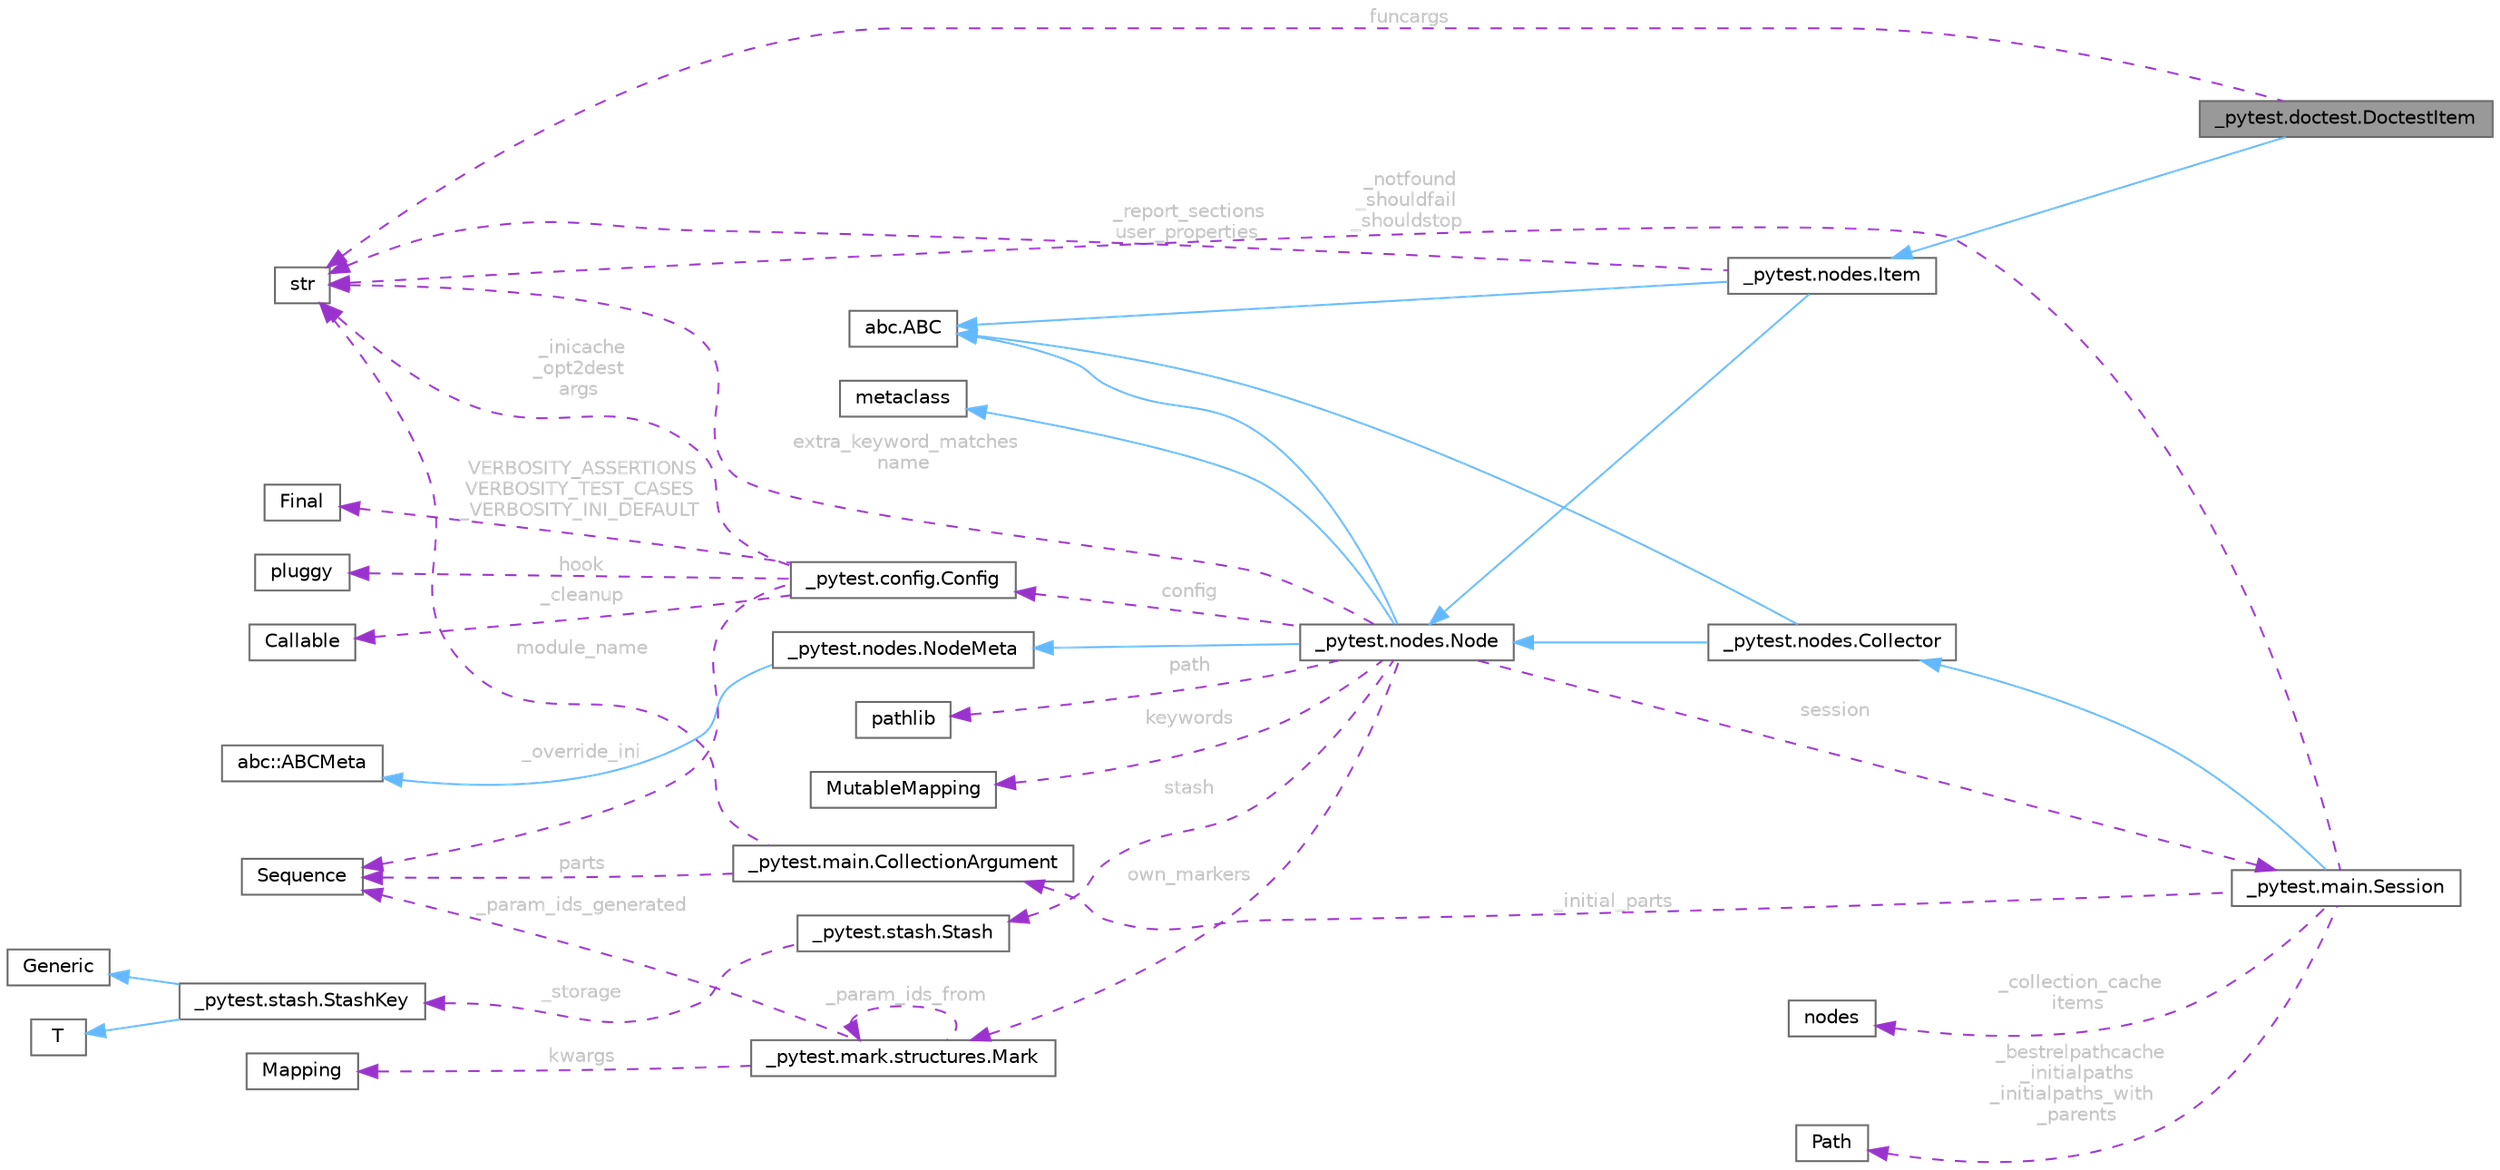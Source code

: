 digraph "_pytest.doctest.DoctestItem"
{
 // LATEX_PDF_SIZE
  bgcolor="transparent";
  edge [fontname=Helvetica,fontsize=10,labelfontname=Helvetica,labelfontsize=10];
  node [fontname=Helvetica,fontsize=10,shape=box,height=0.2,width=0.4];
  rankdir="LR";
  Node1 [id="Node000001",label="_pytest.doctest.DoctestItem",height=0.2,width=0.4,color="gray40", fillcolor="grey60", style="filled", fontcolor="black",tooltip=" "];
  Node2 -> Node1 [id="edge1_Node000001_Node000002",dir="back",color="steelblue1",style="solid",tooltip=" "];
  Node2 [id="Node000002",label="_pytest.nodes.Item",height=0.2,width=0.4,color="gray40", fillcolor="white", style="filled",URL="$class__pytest_1_1nodes_1_1_item.html",tooltip=" "];
  Node3 -> Node2 [id="edge2_Node000002_Node000003",dir="back",color="steelblue1",style="solid",tooltip=" "];
  Node3 [id="Node000003",label="_pytest.nodes.Node",height=0.2,width=0.4,color="gray40", fillcolor="white", style="filled",URL="$class__pytest_1_1nodes_1_1_node.html",tooltip=" "];
  Node4 -> Node3 [id="edge3_Node000003_Node000004",dir="back",color="steelblue1",style="solid",tooltip=" "];
  Node4 [id="Node000004",label="abc.ABC",height=0.2,width=0.4,color="gray40", fillcolor="white", style="filled",tooltip=" "];
  Node5 -> Node3 [id="edge4_Node000003_Node000005",dir="back",color="steelblue1",style="solid",tooltip=" "];
  Node5 [id="Node000005",label="metaclass",height=0.2,width=0.4,color="gray40", fillcolor="white", style="filled",tooltip=" "];
  Node6 -> Node3 [id="edge5_Node000003_Node000006",dir="back",color="steelblue1",style="solid",tooltip=" "];
  Node6 [id="Node000006",label="_pytest.nodes.NodeMeta",height=0.2,width=0.4,color="gray40", fillcolor="white", style="filled",URL="$class__pytest_1_1nodes_1_1_node_meta.html",tooltip=" "];
  Node7 -> Node6 [id="edge6_Node000006_Node000007",dir="back",color="steelblue1",style="solid",tooltip=" "];
  Node7 [id="Node000007",label="abc::ABCMeta",height=0.2,width=0.4,color="gray40", fillcolor="white", style="filled",tooltip=" "];
  Node8 -> Node3 [id="edge7_Node000003_Node000008",dir="back",color="darkorchid3",style="dashed",tooltip=" ",label=" extra_keyword_matches\nname",fontcolor="grey" ];
  Node8 [id="Node000008",label="str",height=0.2,width=0.4,color="gray40", fillcolor="white", style="filled",tooltip=" "];
  Node9 -> Node3 [id="edge8_Node000003_Node000009",dir="back",color="darkorchid3",style="dashed",tooltip=" ",label=" config",fontcolor="grey" ];
  Node9 [id="Node000009",label="_pytest.config.Config",height=0.2,width=0.4,color="gray40", fillcolor="white", style="filled",URL="$class__pytest_1_1config_1_1_config.html",tooltip=" "];
  Node10 -> Node9 [id="edge9_Node000009_Node000010",dir="back",color="darkorchid3",style="dashed",tooltip=" ",label=" VERBOSITY_ASSERTIONS\nVERBOSITY_TEST_CASES\n_VERBOSITY_INI_DEFAULT",fontcolor="grey" ];
  Node10 [id="Node000010",label="Final",height=0.2,width=0.4,color="gray40", fillcolor="white", style="filled",tooltip=" "];
  Node11 -> Node9 [id="edge10_Node000009_Node000011",dir="back",color="darkorchid3",style="dashed",tooltip=" ",label=" hook",fontcolor="grey" ];
  Node11 [id="Node000011",label="pluggy",height=0.2,width=0.4,color="gray40", fillcolor="white", style="filled",tooltip=" "];
  Node8 -> Node9 [id="edge11_Node000009_Node000008",dir="back",color="darkorchid3",style="dashed",tooltip=" ",label=" _inicache\n_opt2dest\nargs",fontcolor="grey" ];
  Node12 -> Node9 [id="edge12_Node000009_Node000012",dir="back",color="darkorchid3",style="dashed",tooltip=" ",label=" _override_ini",fontcolor="grey" ];
  Node12 [id="Node000012",label="Sequence",height=0.2,width=0.4,color="gray40", fillcolor="white", style="filled",tooltip=" "];
  Node13 -> Node9 [id="edge13_Node000009_Node000013",dir="back",color="darkorchid3",style="dashed",tooltip=" ",label=" _cleanup",fontcolor="grey" ];
  Node13 [id="Node000013",label="Callable",height=0.2,width=0.4,color="gray40", fillcolor="white", style="filled",tooltip=" "];
  Node14 -> Node3 [id="edge14_Node000003_Node000014",dir="back",color="darkorchid3",style="dashed",tooltip=" ",label=" session",fontcolor="grey" ];
  Node14 [id="Node000014",label="_pytest.main.Session",height=0.2,width=0.4,color="gray40", fillcolor="white", style="filled",URL="$class__pytest_1_1main_1_1_session.html",tooltip=" "];
  Node15 -> Node14 [id="edge15_Node000014_Node000015",dir="back",color="steelblue1",style="solid",tooltip=" "];
  Node15 [id="Node000015",label="_pytest.nodes.Collector",height=0.2,width=0.4,color="gray40", fillcolor="white", style="filled",URL="$class__pytest_1_1nodes_1_1_collector.html",tooltip=" "];
  Node3 -> Node15 [id="edge16_Node000015_Node000003",dir="back",color="steelblue1",style="solid",tooltip=" "];
  Node4 -> Node15 [id="edge17_Node000015_Node000004",dir="back",color="steelblue1",style="solid",tooltip=" "];
  Node8 -> Node14 [id="edge18_Node000014_Node000008",dir="back",color="darkorchid3",style="dashed",tooltip=" ",label=" _notfound\n_shouldfail\n_shouldstop",fontcolor="grey" ];
  Node16 -> Node14 [id="edge19_Node000014_Node000016",dir="back",color="darkorchid3",style="dashed",tooltip=" ",label=" _bestrelpathcache\n_initialpaths\n_initialpaths_with\l_parents",fontcolor="grey" ];
  Node16 [id="Node000016",label="Path",height=0.2,width=0.4,color="gray40", fillcolor="white", style="filled",tooltip=" "];
  Node17 -> Node14 [id="edge20_Node000014_Node000017",dir="back",color="darkorchid3",style="dashed",tooltip=" ",label=" _initial_parts",fontcolor="grey" ];
  Node17 [id="Node000017",label="_pytest.main.CollectionArgument",height=0.2,width=0.4,color="gray40", fillcolor="white", style="filled",URL="$class__pytest_1_1main_1_1_collection_argument.html",tooltip=" "];
  Node12 -> Node17 [id="edge21_Node000017_Node000012",dir="back",color="darkorchid3",style="dashed",tooltip=" ",label=" parts",fontcolor="grey" ];
  Node8 -> Node17 [id="edge22_Node000017_Node000008",dir="back",color="darkorchid3",style="dashed",tooltip=" ",label=" module_name",fontcolor="grey" ];
  Node18 -> Node14 [id="edge23_Node000014_Node000018",dir="back",color="darkorchid3",style="dashed",tooltip=" ",label=" _collection_cache\nitems",fontcolor="grey" ];
  Node18 [id="Node000018",label="nodes",height=0.2,width=0.4,color="gray40", fillcolor="white", style="filled",tooltip=" "];
  Node19 -> Node3 [id="edge24_Node000003_Node000019",dir="back",color="darkorchid3",style="dashed",tooltip=" ",label=" path",fontcolor="grey" ];
  Node19 [id="Node000019",label="pathlib",height=0.2,width=0.4,color="gray40", fillcolor="white", style="filled",tooltip=" "];
  Node20 -> Node3 [id="edge25_Node000003_Node000020",dir="back",color="darkorchid3",style="dashed",tooltip=" ",label=" keywords",fontcolor="grey" ];
  Node20 [id="Node000020",label="MutableMapping",height=0.2,width=0.4,color="gray40", fillcolor="white", style="filled",tooltip=" "];
  Node21 -> Node3 [id="edge26_Node000003_Node000021",dir="back",color="darkorchid3",style="dashed",tooltip=" ",label=" own_markers",fontcolor="grey" ];
  Node21 [id="Node000021",label="_pytest.mark.structures.Mark",height=0.2,width=0.4,color="gray40", fillcolor="white", style="filled",URL="$class__pytest_1_1mark_1_1structures_1_1_mark.html",tooltip=" "];
  Node22 -> Node21 [id="edge27_Node000021_Node000022",dir="back",color="darkorchid3",style="dashed",tooltip=" ",label=" kwargs",fontcolor="grey" ];
  Node22 [id="Node000022",label="Mapping",height=0.2,width=0.4,color="gray40", fillcolor="white", style="filled",tooltip=" "];
  Node21 -> Node21 [id="edge28_Node000021_Node000021",dir="back",color="darkorchid3",style="dashed",tooltip=" ",label=" _param_ids_from",fontcolor="grey" ];
  Node12 -> Node21 [id="edge29_Node000021_Node000012",dir="back",color="darkorchid3",style="dashed",tooltip=" ",label=" _param_ids_generated",fontcolor="grey" ];
  Node23 -> Node3 [id="edge30_Node000003_Node000023",dir="back",color="darkorchid3",style="dashed",tooltip=" ",label=" stash",fontcolor="grey" ];
  Node23 [id="Node000023",label="_pytest.stash.Stash",height=0.2,width=0.4,color="gray40", fillcolor="white", style="filled",URL="$class__pytest_1_1stash_1_1_stash.html",tooltip=" "];
  Node24 -> Node23 [id="edge31_Node000023_Node000024",dir="back",color="darkorchid3",style="dashed",tooltip=" ",label=" _storage",fontcolor="grey" ];
  Node24 [id="Node000024",label="_pytest.stash.StashKey",height=0.2,width=0.4,color="gray40", fillcolor="white", style="filled",URL="$class__pytest_1_1stash_1_1_stash_key.html",tooltip=" "];
  Node25 -> Node24 [id="edge32_Node000024_Node000025",dir="back",color="steelblue1",style="solid",tooltip=" "];
  Node25 [id="Node000025",label="Generic",height=0.2,width=0.4,color="gray40", fillcolor="white", style="filled",tooltip=" "];
  Node26 -> Node24 [id="edge33_Node000024_Node000026",dir="back",color="steelblue1",style="solid",tooltip=" "];
  Node26 [id="Node000026",label="T",height=0.2,width=0.4,color="gray40", fillcolor="white", style="filled",tooltip=" "];
  Node4 -> Node2 [id="edge34_Node000002_Node000004",dir="back",color="steelblue1",style="solid",tooltip=" "];
  Node8 -> Node2 [id="edge35_Node000002_Node000008",dir="back",color="darkorchid3",style="dashed",tooltip=" ",label=" _report_sections\nuser_properties",fontcolor="grey" ];
  Node8 -> Node1 [id="edge36_Node000001_Node000008",dir="back",color="darkorchid3",style="dashed",tooltip=" ",label=" funcargs",fontcolor="grey" ];
}
